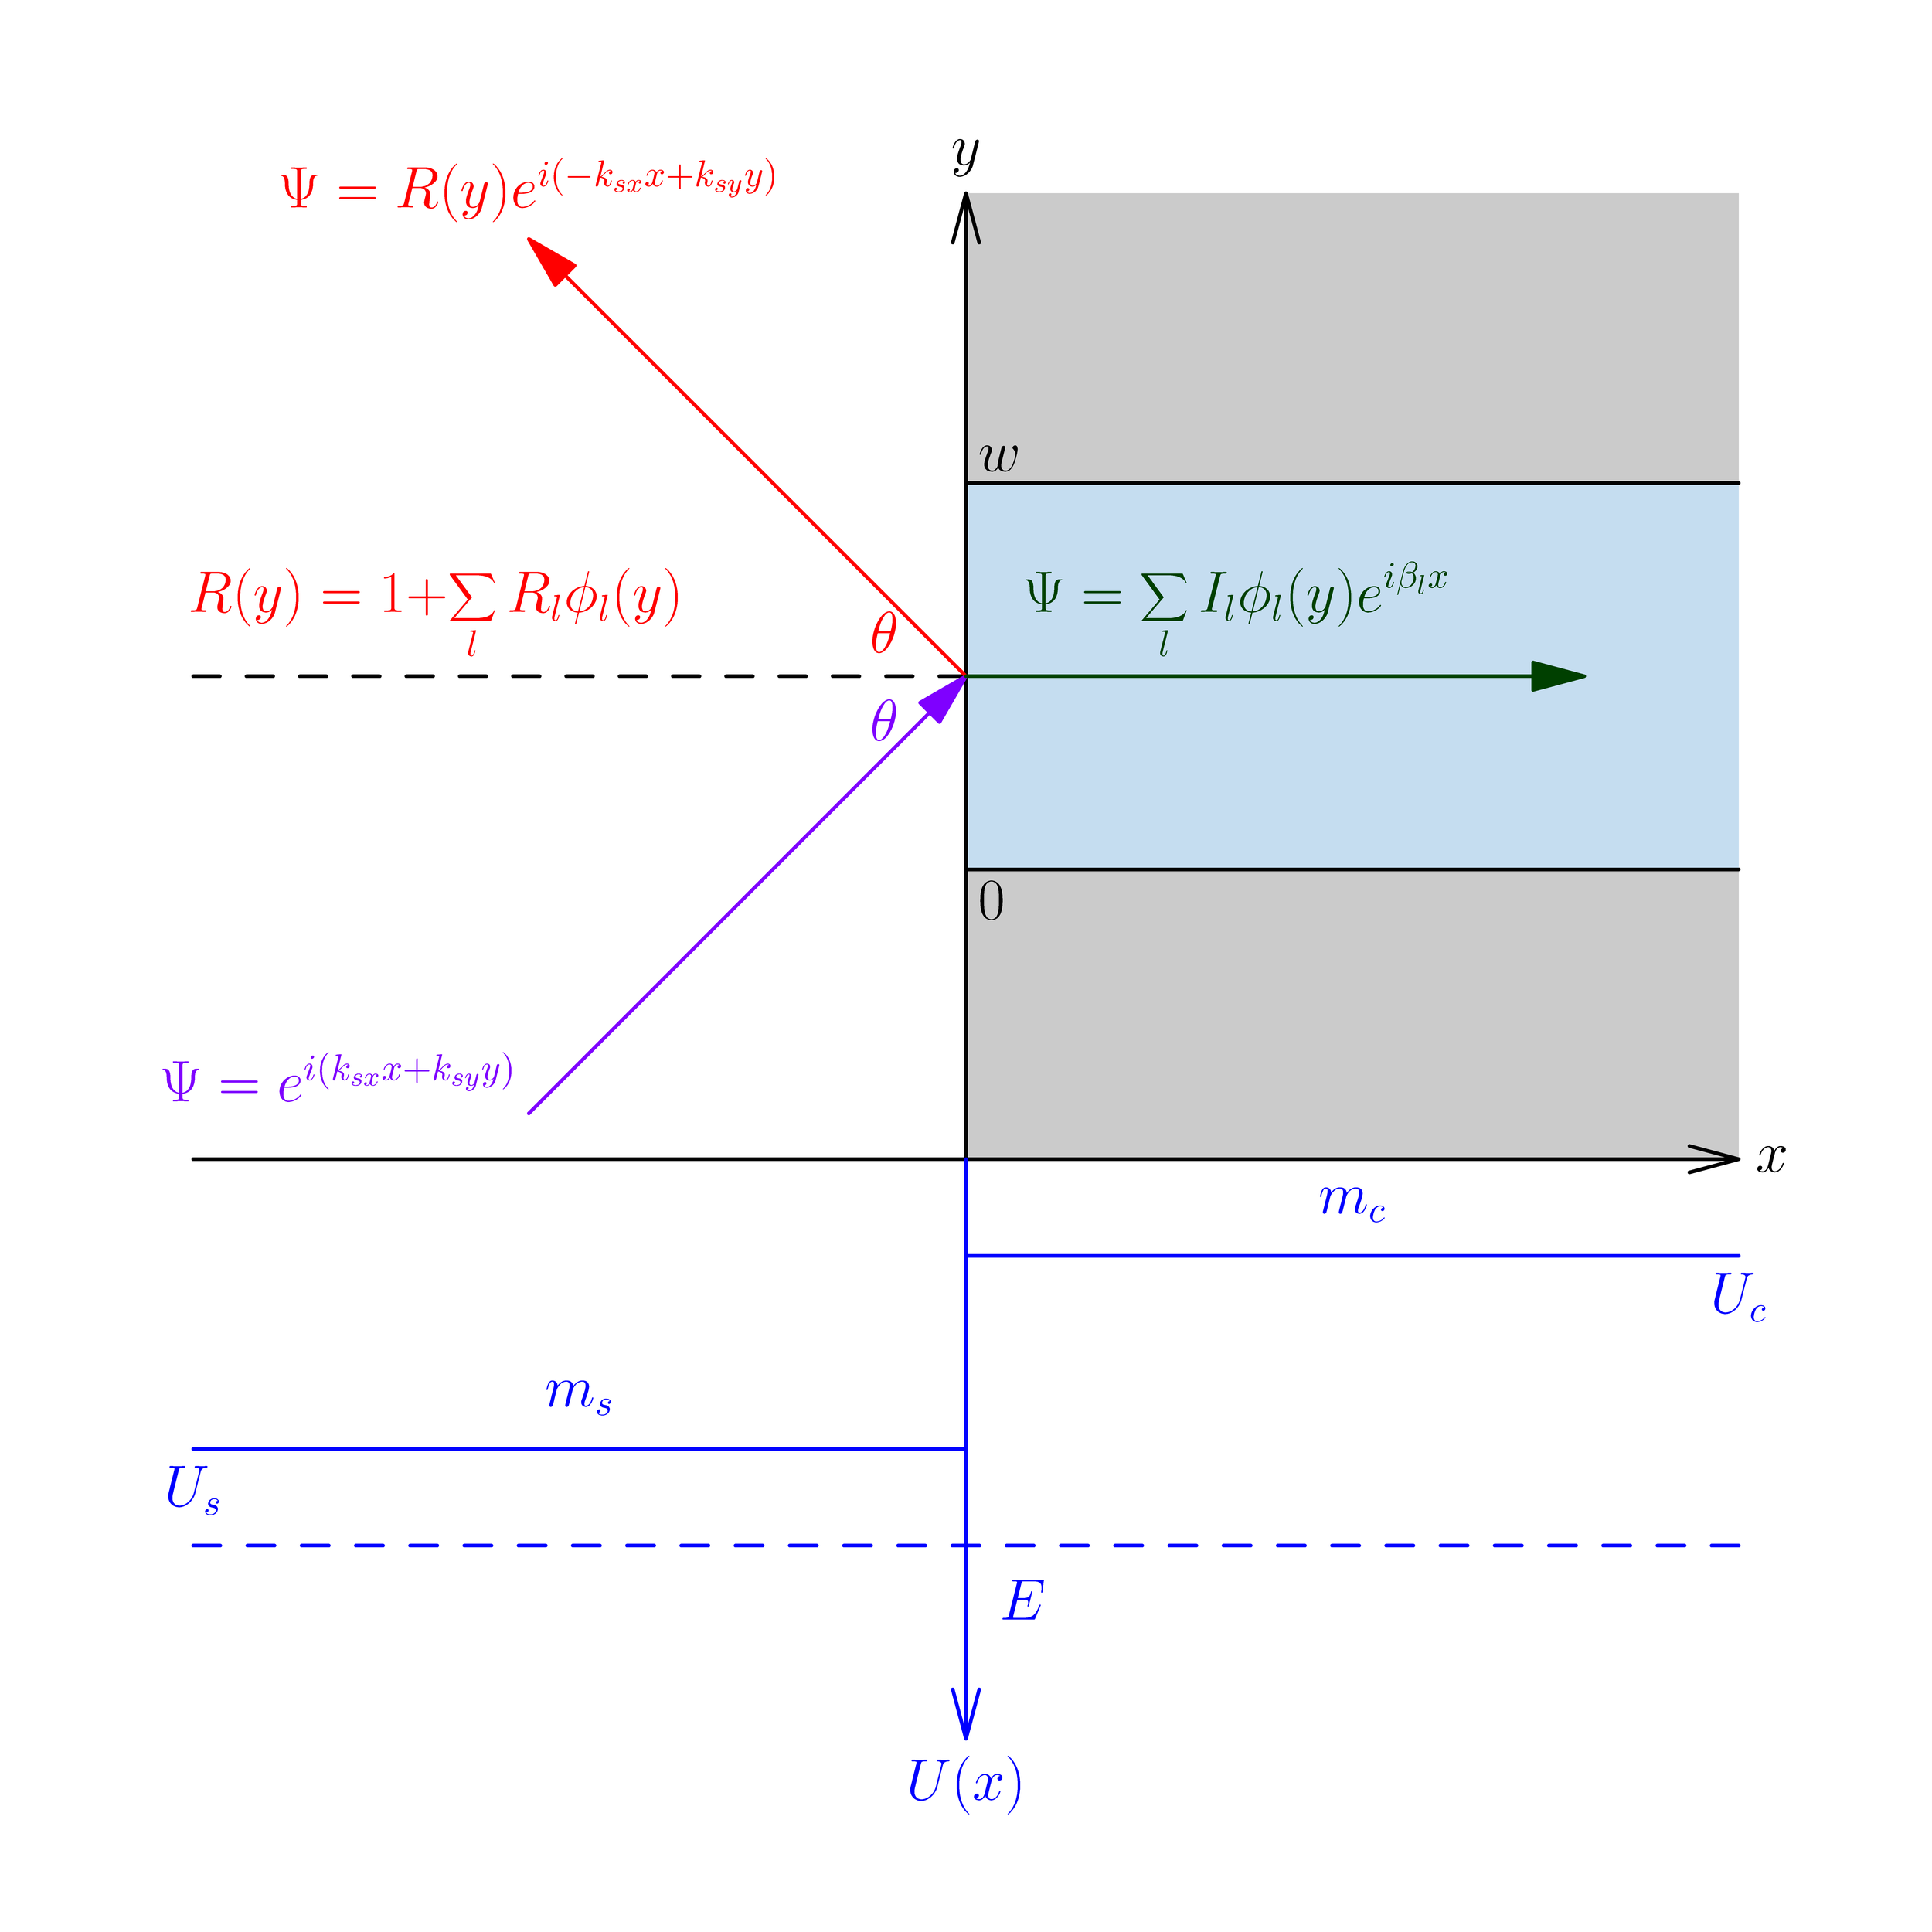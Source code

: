 //texpreamble("\usepackage{mathtext}\usepackage[russian]{babel}");
//defaultpen(font("T2A","cmr","m","n"));
settings.tex = "pdflatex";
defaultpen(fontsize(16pt)+linewidth(1));

settings.render = 16;
unitsize(2cm);

//graphical parameters
pen c_yellow = rgb("#faedcb");
pen c_green = rgb("#c9e4de");
pen c_blue = rgb("#c6def1");
pen c_purple = rgb("#dbcdf0");
pen c_red = rgb("#f2c6de");
pen c_orange = rgb("#f7d9c4");
pen c_gray = rgb("#cccccc");
pen axes = black;
pen uaxis = blue;
pen incidence_col = purple;
pen refracted_col = darkgreen;
pen reflected_col = red;
pen channel_border = black;

real width = 8;
real height = 8;
real origin_position = 3;
real u1 = 1.5;
real u2 = 0.5;
real E_total = 2;
real incidence_angle_theta1 = pi/4;
//real refraction_angle_theta2 = pi/6;
real momentum_k1 = 0.4*width;
real momentum_k2 = 0.4*width;

pair origin = (4, origin_position);
path x_axis = (0, origin_position) -- (width, origin_position);
path y_axis = origin -- origin+(0, height-origin_position);
path u_axis = origin -- origin-(0, origin_position);
path u1_line = origin-(width/2, u1) -- origin-(0, u1);
path u2_line = origin-(0, u2) -- origin+(width/2, -u2);
path energy_line = origin-(width/2, E_total) -- origin+(width/2, -E_total);

pair impact_point = origin+(0,2.5);
path impact_normal = impact_point - (0.5*width,0) -- impact_point;

pair incidence_point = impact_point - momentum_k1*(cos(incidence_angle_theta1), sin(incidence_angle_theta1));
path incidence_ray = incidence_point -- impact_point;

pair reflection_point = impact_point + momentum_k1*(-cos(incidence_angle_theta1), sin(incidence_angle_theta1));
path reflect_ray = impact_point -- reflection_point;

pair refraction_point = impact_point + momentum_k2*(1, 0);
path refracted_ray = impact_point -- refraction_point;

real channel_w = 1;
path channel = box(impact_point-(0,channel_w),impact_point+(width/2,channel_w));
path forbidden = box(origin, (width, height));

// real nc_length_L = 4;
// real nc_width_w = 0.4;
// real period_a = 1;
// pair center = (width/2,height/2);
// path channel = box(center-(nc_length_L/2,nc_width_w),center+(nc_length_L/2,0));
// path barrier = box((width/2-nc_length_L/2,0),(width/2+nc_length_L/2,height));
// path source = box((0,0),center-(nc_length_L/2,-height/2));
// path drain = box(center+(nc_length_L/2,-height/2),(width,height));

fill(box((-1,-1),(width+1,height+1)), white);
fill(forbidden, c_gray);
fill(channel, c_blue);
draw(impact_point-(0,channel_w)--impact_point+(width/2,-channel_w), channel_border);
draw(impact_point+(0,channel_w)--impact_point+(width/2,channel_w), channel_border);

draw(x_axis, arrow=Arrow(SimpleHead), axes);
label("$x$", (width, origin_position), align=E, axes);
draw(y_axis, arrow=Arrow(SimpleHead), axes);
label("$y$", origin+(0, height-origin_position), align=N, axes);
label("$0$", impact_point-(0,channel_w), align=SE, axes);
label("$w$", impact_point-(0,-channel_w), align=NE, axes);
draw(u_axis, arrow=Arrow(SimpleHead), uaxis);
label("$U(x)$", origin-(0, origin_position), align=S, uaxis);
draw(u1_line, uaxis);
draw(u2_line, uaxis);
draw(energy_line, uaxis+dashed);
label("$U_s$", origin-(width/2, u1), align=S, uaxis);
label("$U_c$", origin+(width/2, -u2), align=S, uaxis);
label("$E$", origin+(0, -E_total), align=2E+2S, uaxis);

label("$m_s$", origin-(width/4, u1), align=2N, uaxis);
label("$m_c$", origin+(width/4, -u2), align=2N, uaxis);

draw(impact_normal, black+dashed);
draw(incidence_ray, arrow=Arrow(), incidence_col);
draw(reflect_ray, arrow=Arrow(), reflected_col);
draw(refracted_ray, arrow=Arrow(), refracted_col);

label("$\theta$", impact_point, align=2S+4W, incidence_col);
label("$\theta$", impact_point, align=2N+4W, reflected_col);
//label("$\theta_2$", impact_point, align=1.5N+6E, refracted_col);

label("$\Psi=e^{i(k_{sx}x+k_{sy}y)}$", incidence_point, align=NW, incidence_col);

label("$\Psi=R(y) e^{i(-k_{sx}x+k_{sy}y)}$", reflection_point, align=N, reflected_col);

label(minipage("$$R(y)=1+\sum_{l} R_l \phi_l(y)$$", width=3), impact_point-width/2*(1,0), align=N, reflected_col);

label(minipage("$$\Psi=\sum_{l} I_l \phi_l(y) e^{i \beta_l x}$$", width=3), impact_point+0.1*(refraction_point-impact_point), align=N, refracted_col);


